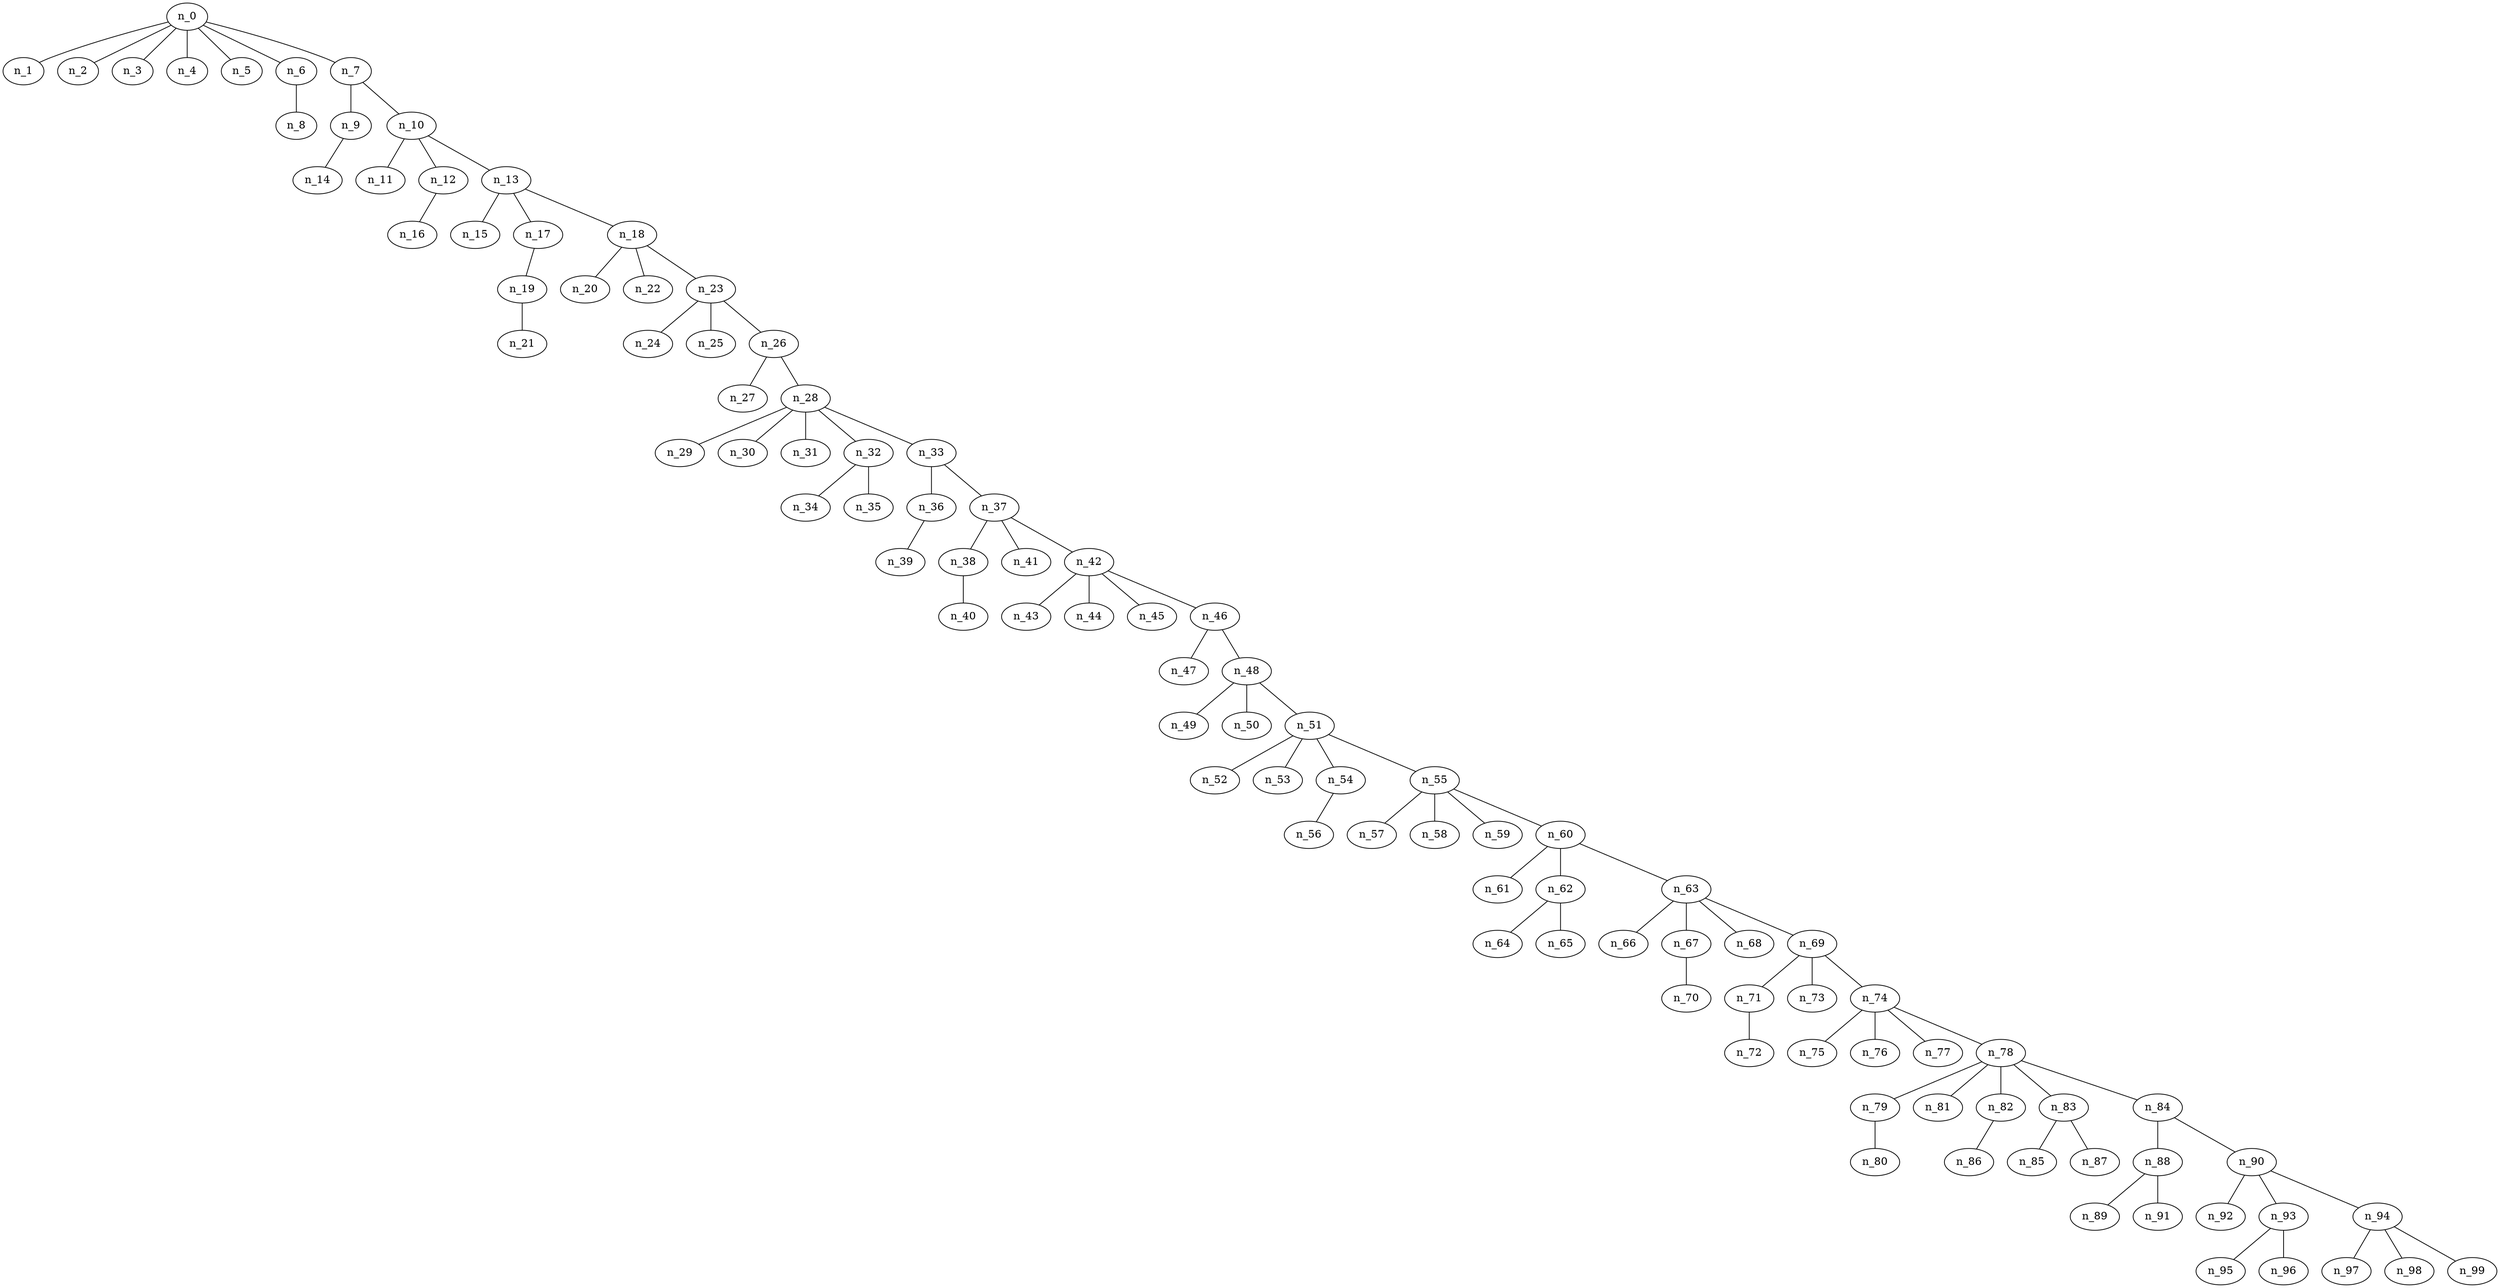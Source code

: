 graph grafoBarabasi_100_7_DFS_I  {
n_0;
n_1;
n_2;
n_3;
n_4;
n_5;
n_6;
n_7;
n_9;
n_10;
n_11;
n_12;
n_13;
n_15;
n_17;
n_18;
n_20;
n_22;
n_23;
n_24;
n_25;
n_26;
n_27;
n_28;
n_29;
n_30;
n_31;
n_32;
n_33;
n_36;
n_37;
n_38;
n_41;
n_42;
n_43;
n_44;
n_45;
n_46;
n_47;
n_48;
n_49;
n_50;
n_51;
n_52;
n_53;
n_54;
n_55;
n_57;
n_58;
n_59;
n_60;
n_61;
n_62;
n_63;
n_66;
n_67;
n_68;
n_69;
n_71;
n_73;
n_74;
n_75;
n_76;
n_77;
n_78;
n_79;
n_81;
n_82;
n_83;
n_84;
n_88;
n_90;
n_92;
n_93;
n_94;
n_97;
n_98;
n_99;
n_95;
n_96;
n_89;
n_91;
n_85;
n_87;
n_86;
n_80;
n_72;
n_70;
n_64;
n_65;
n_56;
n_40;
n_39;
n_34;
n_35;
n_19;
n_21;
n_16;
n_14;
n_8;
n_0 -- n_1;
n_0 -- n_2;
n_0 -- n_3;
n_0 -- n_4;
n_0 -- n_5;
n_0 -- n_6;
n_0 -- n_7;
n_7 -- n_9;
n_7 -- n_10;
n_10 -- n_11;
n_10 -- n_12;
n_10 -- n_13;
n_13 -- n_15;
n_13 -- n_17;
n_13 -- n_18;
n_18 -- n_20;
n_18 -- n_22;
n_18 -- n_23;
n_23 -- n_24;
n_23 -- n_25;
n_23 -- n_26;
n_26 -- n_27;
n_26 -- n_28;
n_28 -- n_29;
n_28 -- n_30;
n_28 -- n_31;
n_28 -- n_32;
n_28 -- n_33;
n_33 -- n_36;
n_33 -- n_37;
n_37 -- n_38;
n_37 -- n_41;
n_37 -- n_42;
n_42 -- n_43;
n_42 -- n_44;
n_42 -- n_45;
n_42 -- n_46;
n_46 -- n_47;
n_46 -- n_48;
n_48 -- n_49;
n_48 -- n_50;
n_48 -- n_51;
n_51 -- n_52;
n_51 -- n_53;
n_51 -- n_54;
n_51 -- n_55;
n_55 -- n_57;
n_55 -- n_58;
n_55 -- n_59;
n_55 -- n_60;
n_60 -- n_61;
n_60 -- n_62;
n_60 -- n_63;
n_63 -- n_66;
n_63 -- n_67;
n_63 -- n_68;
n_63 -- n_69;
n_69 -- n_71;
n_69 -- n_73;
n_69 -- n_74;
n_74 -- n_75;
n_74 -- n_76;
n_74 -- n_77;
n_74 -- n_78;
n_78 -- n_79;
n_78 -- n_81;
n_78 -- n_82;
n_78 -- n_83;
n_78 -- n_84;
n_84 -- n_88;
n_84 -- n_90;
n_90 -- n_92;
n_90 -- n_93;
n_90 -- n_94;
n_94 -- n_97;
n_94 -- n_98;
n_94 -- n_99;
n_93 -- n_95;
n_93 -- n_96;
n_88 -- n_89;
n_88 -- n_91;
n_83 -- n_85;
n_83 -- n_87;
n_82 -- n_86;
n_79 -- n_80;
n_71 -- n_72;
n_67 -- n_70;
n_62 -- n_64;
n_62 -- n_65;
n_54 -- n_56;
n_38 -- n_40;
n_36 -- n_39;
n_32 -- n_34;
n_32 -- n_35;
n_17 -- n_19;
n_19 -- n_21;
n_12 -- n_16;
n_9 -- n_14;
n_6 -- n_8;
}